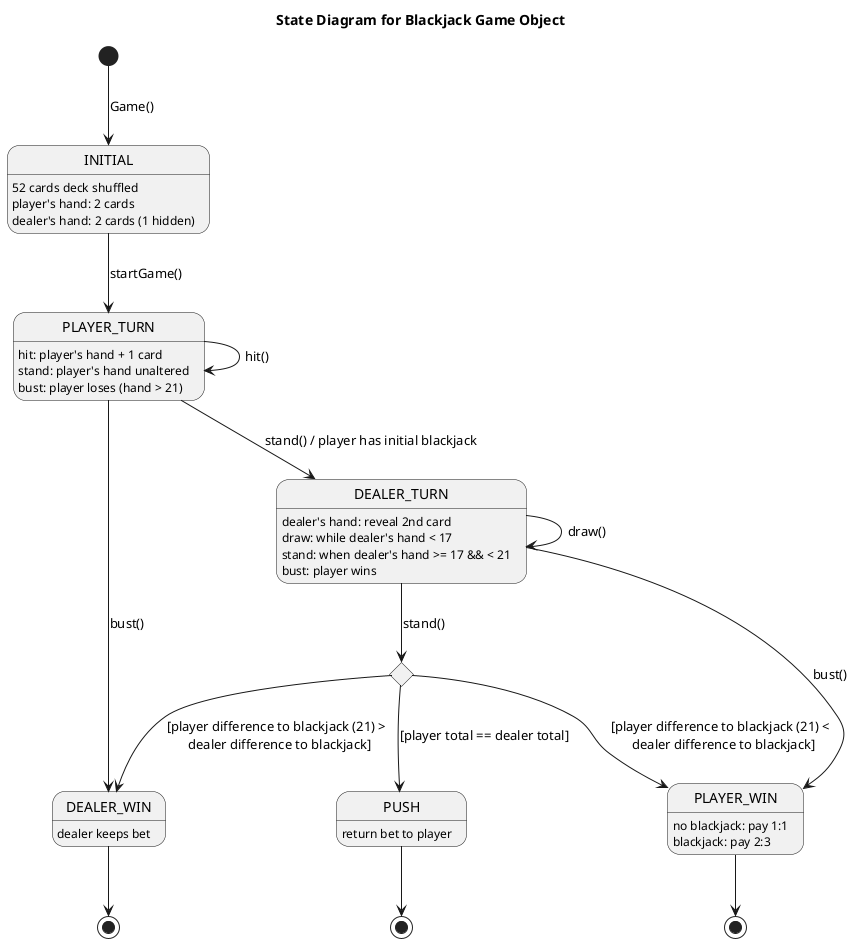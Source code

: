 @startuml
title State Diagram for Blackjack Game Object
state "INITIAL" as in {
    in: 52 cards deck shuffled
    in: player's hand: 2 cards
    in: dealer's hand: 2 cards (1 hidden)
}

state "PLAYER_TURN" as pt {
    pt: hit: player's hand + 1 card
    pt: stand: player's hand unaltered
    pt: bust: player loses (hand > 21)
}

state "DEALER_TURN" as dt {
    dt: dealer's hand: reveal 2nd card
    dt: draw: while dealer's hand < 17
    dt: stand: when dealer's hand >= 17 && < 21
    dt: bust: player wins
}

state evaluate <<choice>>

state "DEALER_WIN" as dw {
    dw: dealer keeps bet
}

state "PLAYER_WIN" as pw {
    pw: no blackjack: pay 1:1
    pw: blackjack: pay 2:3
}

state "PUSH" as pu {
    pu: return bet to player
}

state pw_end <<end>>
state dw_end <<end>>
state push_end <<end>>

[*] --> in : Game()
in --> pt : startGame()
pt --> pt: hit()
pt --> dt : stand() / player has initial blackjack
pt --> dw : bust()
pw --> pw_end
dt --> dt : draw()
dt --> pw : bust()
dt --> evaluate : stand()
evaluate --> dw : [player difference to blackjack (21) > \n dealer difference to blackjack]
evaluate --> pw : [player difference to blackjack (21) < \n dealer difference to blackjack]
evaluate --> pu : [player total == dealer total]
dw --> dw_end
pu --> push_end

@enduml